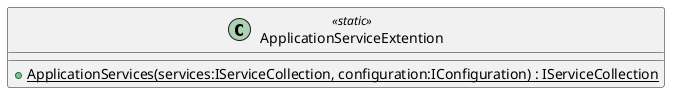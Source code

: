 @startuml
class ApplicationServiceExtention <<static>> {
    + {static} ApplicationServices(services:IServiceCollection, configuration:IConfiguration) : IServiceCollection
}
@enduml
